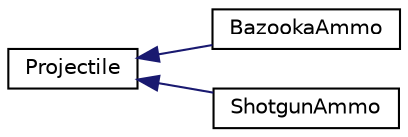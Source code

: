 digraph "Graphical Class Hierarchy"
{
  edge [fontname="Helvetica",fontsize="10",labelfontname="Helvetica",labelfontsize="10"];
  node [fontname="Helvetica",fontsize="10",shape=record];
  rankdir="LR";
  Node1 [label="Projectile",height=0.2,width=0.4,color="black", fillcolor="white", style="filled",URL="$classProjectile.html",tooltip="A virtual Projectile class for different projectile types to inherit from. "];
  Node1 -> Node2 [dir="back",color="midnightblue",fontsize="10",style="solid",fontname="Helvetica"];
  Node2 [label="BazookaAmmo",height=0.2,width=0.4,color="black", fillcolor="white", style="filled",URL="$classBazookaAmmo.html",tooltip="Class for the bazooka projectile. "];
  Node1 -> Node3 [dir="back",color="midnightblue",fontsize="10",style="solid",fontname="Helvetica"];
  Node3 [label="ShotgunAmmo",height=0.2,width=0.4,color="black", fillcolor="white", style="filled",URL="$classShotgunAmmo.html"];
}
